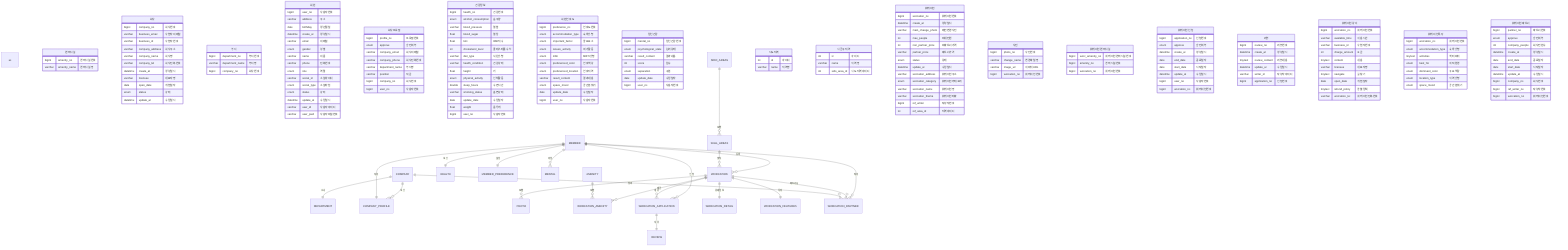 erDiagram
    AMENITY as "편의시설" {
    bigint amenity_no "편의시설번호"
    varchar amenity_name "편의시설명"
}

    COMPANY as "회사" {
    bigint company_no "회사번호"
    varchar business_email "사업자이메일"
    varchar business_id "사업자번호"
    varchar company_address "회사주소"
    varchar company_name "회사명"
    varchar company_tel "회사전화번호"
    datetime create_at "생성일시"
    varchar licensee "대표자명"
    date open_date "개업일자"
    enum status "상태"
    datetime update_at "수정일시"
}

    DEPARTMENT as "부서" {
    bigint department_no "부서번호"
    varchar department_name "부서명"
    bigint company_no "회사번호"
}

    MEMBER as "회원" {
    bigint user_no "사용자번호"
    varchar address "주소"
    date birthday "생년월일"
    datetime create_at "생성일시"
    varchar email "이메일"
    enum gender "성별"
    varchar name "이름"
    varchar phone "전화번호"
    enum role "역할"
    varchar social_id "소셜아이디"
    enum social_type "소셜타입"
    enum status "상태"
    datetime update_at "수정일시"
    varchar user_id "사용자아이디"
    varchar user_pwd "사용자비밀번호"
}

    COMPANY_PROFILE as "회사프로필" {
    bigint profile_no "프로필번호"
    enum approve "승인여부"
    varchar company_email "회사이메일"
    varchar company_phone "회사전화번호"
    varchar department_name "부서명"
    varchar position "직급"
    bigint company_no "회사번호"
    bigint user_no "사용자번호"
}

    HEALTH as "건강정보" {
    bigint health_no "건강번호"
    enum alcohol_consumption "음주량"
    varchar blood_pressure "혈압"
    float blood_sugar "혈당"
    float bmi "BMI지수"
    int cholesterol_level "콜레스테롤수치"
    varchar diet_type "식단유형"
    varchar health_condition "건강상태"
    float height "키"
    enum physical_activity "신체활동"
    double sleep_hours "수면시간"
    varchar smoking_status "흡연상태"
    date update_date "수정일자"
    float weight "몸무게"
    bigint user_no "사용자번호"
}

    MEMBER_PREFERENCE as "회원선호도" {
    bigint preference_no "선호도번호"
    enum accommodation_type "숙박유형"
    enum important_factor "중요요소"
    enum leisure_activity "여가활동"
    enum mbti "MBTI유형"
    enum preferenced_color "선호색상"
    enum preferenced_location "선호지역"
    varchar result_content "결과내용"
    enum space_mood "공간분위기"
    date update_date "수정일자"
    bigint user_no "사용자번호"
}

    MENTAL as "정신건강" {
    bigint mental_no "정신건강번호"
    enum psychological_state "심리상태"
    varchar result_content "결과내용"
    int score "점수"
    enum separation "구분"
    date update_date "수정일자"
    bigint user_no "사용자번호"
}

    SIDO_AREAS as "시도지역" {
    int id "아이디"
    varchar name "지역명"
}

    SIGG_AREAS as "시군구지역" {
    int id "아이디"
    varchar name "지역명"
    int sido_area_id "시도지역아이디"
}

    WORCATION as "워케이션" {
    bigint worcation_no "워케이션번호"
    datetime create_at "생성일시"
    varchar main_change_photo "메인변경사진"
    int max_people "최대인원"
    int non_partner_price "비파트너가격"
    varchar partner_price "파트너가격"
    enum status "상태"
    datetime update_at "수정일시"
    varchar worcation_address "워케이션주소"
    enum worcation_category "워케이션카테고리"
    varchar worcation_name "워케이션명"
    varchar worcation_thema "워케이션테마"
    bigint ref_writer "작성자번호"
    int ref_area_id "지역아이디"
}

    PHOTO as "사진" {
    bigint photo_no "사진번호"
    varchar change_name "변경파일명"
    varchar image_url "이미지URL"
    bigint worcation_no "워케이션번호"
}

    WORCATION_AMENITY as "워케이션편의시설" {
    bigint worc_amenity_no "워케이션편의시설번호"
    bigint amenity_no "편의시설번호"
    bigint worcation_no "워케이션번호"
}

    WORCATION_APPLICATION as "워케이션신청" {
    bigint application_no "신청번호"
    enum approve "승인여부"
    datetime create_at "생성일시"
    date end_date "종료일자"
    date start_date "시작일자"
    datetime update_at "수정일시"
    bigint user_no "사용자번호"
    bigint worcation_no "워케이션번호"
}

    REVIEW as "리뷰" {
    bigint review_no "리뷰번호"
    datetime create_at "생성일시"
    tinytext review_content "리뷰내용"
    datetime update_at "수정일시"
    varchar writer_id "작성자아이디"
    bigint application_no "신청번호"
}

    WORCATION_DETAIL as "워케이션상세" {
    bigint worcation_no "워케이션번호"
    varchar available_time "이용시간"
    varchar business_id "사업자번호"
    int charge_amount "요금"
    tinytext content "내용"
    varchar licensee "대표자명"
    tinytext navigate "길찾기"
    date open_date "개업일자"
    tinytext refund_policy "환불정책"
    varchar worcation_tel "워케이션전화번호"
}

    WORCATION_FEATURES as "워케이션특징" {
    bigint worcation_no "워케이션번호"
    enum accommodation_type "숙박유형"
    tinytext activities "액티비티"
    enum best_for "최적환경"
    enum dominant_color "주요색상"
    enum location_type "지역유형"
    enum space_mood "공간분위기"
}

    WORCATION_PARTNER as "워케이션파트너" {
    bigint partner_no "파트너번호"
    enum approve "승인여부"
    int company_people "회사인원수"
    datetime create_at "생성일시"
    date end_date "종료일자"
    date start_date "시작일자"
    datetime update_at "수정일시"
    bigint company_no "회사번호"
    bigint ref_writer_no "작성자번호"
    bigint worcation_no "워케이션번호"
}

%% 관계 정의
    COMPANY ||--|| DEPARTMENT : "소속"
    COMPANY ||--o{ COMPANY_PROFILE : "보유"
    MEMBER ||--|| COMPANY_PROFILE : "작성"
    MEMBER ||--|| HEALTH : "보유"
    MEMBER ||--|| MEMBER_PREFERENCE : "설정"
    MEMBER ||--o{ MENTAL : "측정"
    MEMBER ||--o{ WORCATION : "등록"
    MEMBER ||--o{ WORCATION_APPLICATION : "신청"
    MEMBER ||--o{ WORCATION_PARTNER : "작성"
    SIDO_AREAS ||--o{ SIGG_AREAS : "포함"
    SIGG_AREAS ||--o{ WORCATION : "위치"
    WORCATION ||--o{ PHOTO : "포함"
    WORCATION ||--|| WORCATION_DETAIL : "상세정보"
    WORCATION ||--|| WORCATION_FEATURES : "특징"
    WORCATION ||--o{ WORCATION_AMENITY : "제공"
    WORCATION ||--o{ WORCATION_APPLICATION : "대상"
    WORCATION ||--o{ WORCATION_PARTNER : "파트너십"
    AMENITY ||--o{ WORCATION_AMENITY : "포함"
    WORCATION_APPLICATION ||--|| REVIEW : "작성"
    COMPANY ||--o{ WORCATION_PARTNER : "참여"